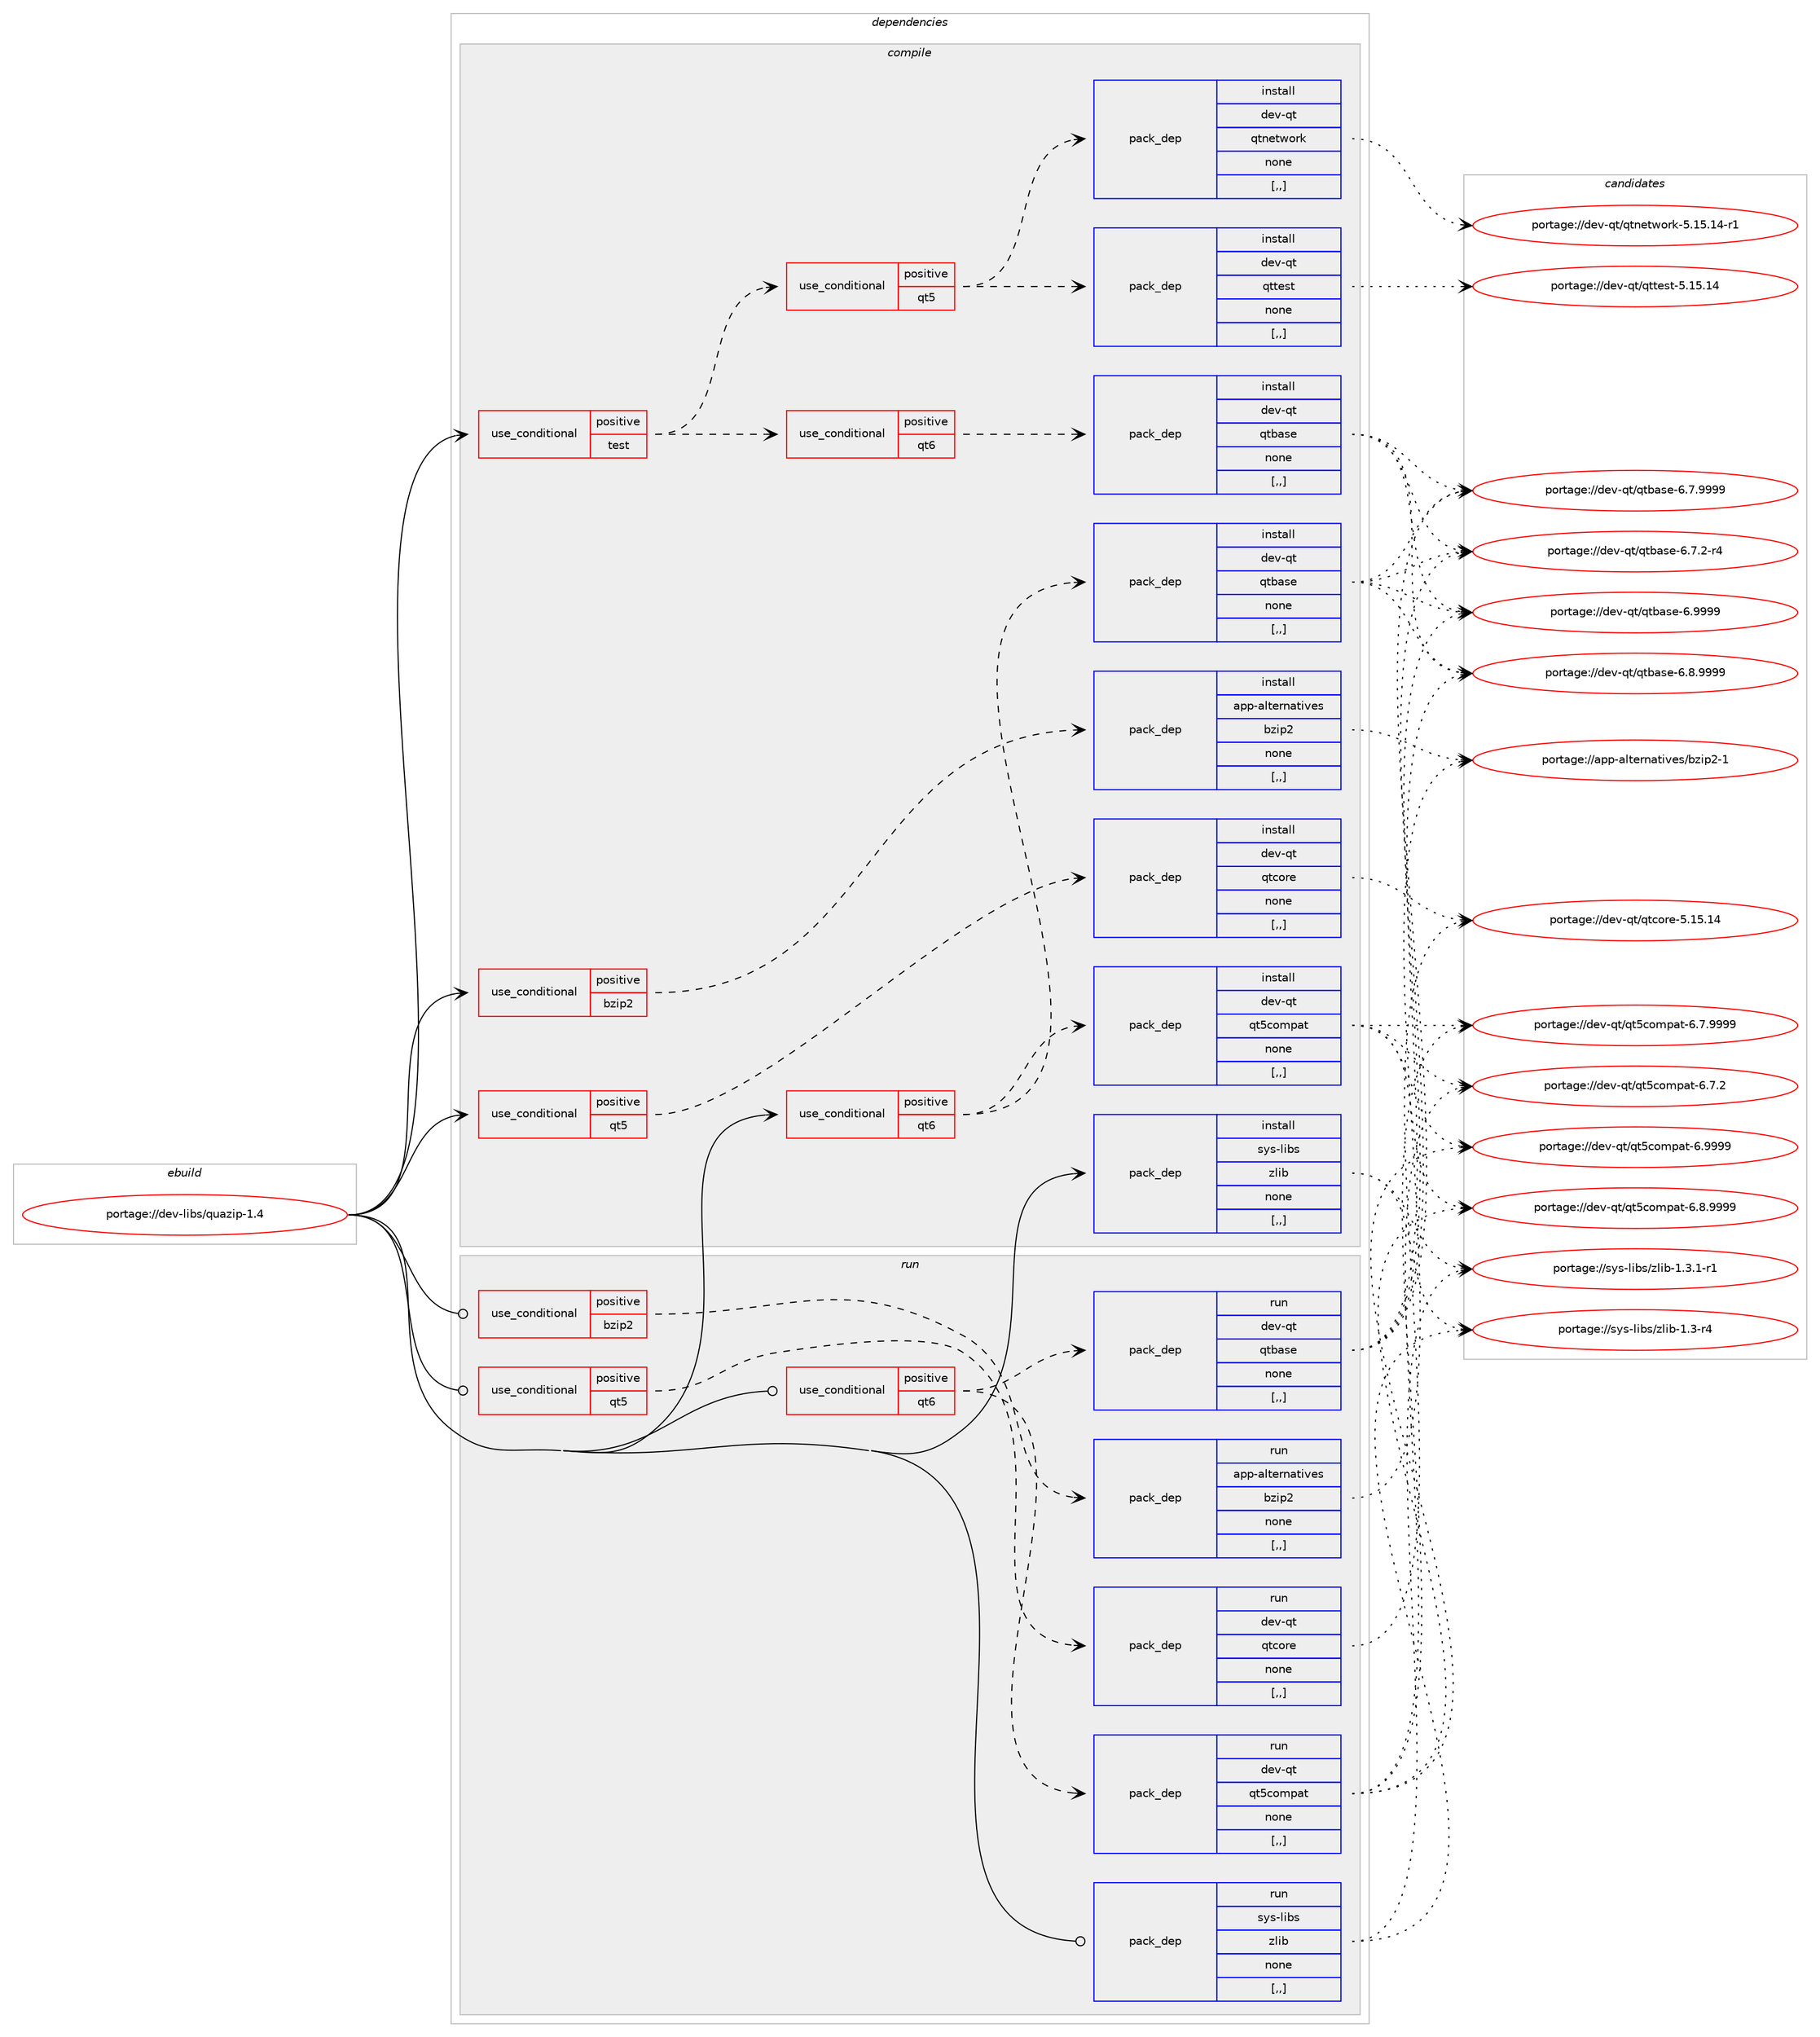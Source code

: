 digraph prolog {

# *************
# Graph options
# *************

newrank=true;
concentrate=true;
compound=true;
graph [rankdir=LR,fontname=Helvetica,fontsize=10,ranksep=1.5];#, ranksep=2.5, nodesep=0.2];
edge  [arrowhead=vee];
node  [fontname=Helvetica,fontsize=10];

# **********
# The ebuild
# **********

subgraph cluster_leftcol {
color=gray;
label=<<i>ebuild</i>>;
id [label="portage://dev-libs/quazip-1.4", color=red, width=4, href="../dev-libs/quazip-1.4.svg"];
}

# ****************
# The dependencies
# ****************

subgraph cluster_midcol {
color=gray;
label=<<i>dependencies</i>>;
subgraph cluster_compile {
fillcolor="#eeeeee";
style=filled;
label=<<i>compile</i>>;
subgraph cond158238 {
dependency607769 [label=<<TABLE BORDER="0" CELLBORDER="1" CELLSPACING="0" CELLPADDING="4"><TR><TD ROWSPAN="3" CELLPADDING="10">use_conditional</TD></TR><TR><TD>positive</TD></TR><TR><TD>bzip2</TD></TR></TABLE>>, shape=none, color=red];
subgraph pack444762 {
dependency607770 [label=<<TABLE BORDER="0" CELLBORDER="1" CELLSPACING="0" CELLPADDING="4" WIDTH="220"><TR><TD ROWSPAN="6" CELLPADDING="30">pack_dep</TD></TR><TR><TD WIDTH="110">install</TD></TR><TR><TD>app-alternatives</TD></TR><TR><TD>bzip2</TD></TR><TR><TD>none</TD></TR><TR><TD>[,,]</TD></TR></TABLE>>, shape=none, color=blue];
}
dependency607769:e -> dependency607770:w [weight=20,style="dashed",arrowhead="vee"];
}
id:e -> dependency607769:w [weight=20,style="solid",arrowhead="vee"];
subgraph cond158239 {
dependency607771 [label=<<TABLE BORDER="0" CELLBORDER="1" CELLSPACING="0" CELLPADDING="4"><TR><TD ROWSPAN="3" CELLPADDING="10">use_conditional</TD></TR><TR><TD>positive</TD></TR><TR><TD>qt5</TD></TR></TABLE>>, shape=none, color=red];
subgraph pack444763 {
dependency607772 [label=<<TABLE BORDER="0" CELLBORDER="1" CELLSPACING="0" CELLPADDING="4" WIDTH="220"><TR><TD ROWSPAN="6" CELLPADDING="30">pack_dep</TD></TR><TR><TD WIDTH="110">install</TD></TR><TR><TD>dev-qt</TD></TR><TR><TD>qtcore</TD></TR><TR><TD>none</TD></TR><TR><TD>[,,]</TD></TR></TABLE>>, shape=none, color=blue];
}
dependency607771:e -> dependency607772:w [weight=20,style="dashed",arrowhead="vee"];
}
id:e -> dependency607771:w [weight=20,style="solid",arrowhead="vee"];
subgraph cond158240 {
dependency607773 [label=<<TABLE BORDER="0" CELLBORDER="1" CELLSPACING="0" CELLPADDING="4"><TR><TD ROWSPAN="3" CELLPADDING="10">use_conditional</TD></TR><TR><TD>positive</TD></TR><TR><TD>qt6</TD></TR></TABLE>>, shape=none, color=red];
subgraph pack444764 {
dependency607774 [label=<<TABLE BORDER="0" CELLBORDER="1" CELLSPACING="0" CELLPADDING="4" WIDTH="220"><TR><TD ROWSPAN="6" CELLPADDING="30">pack_dep</TD></TR><TR><TD WIDTH="110">install</TD></TR><TR><TD>dev-qt</TD></TR><TR><TD>qtbase</TD></TR><TR><TD>none</TD></TR><TR><TD>[,,]</TD></TR></TABLE>>, shape=none, color=blue];
}
dependency607773:e -> dependency607774:w [weight=20,style="dashed",arrowhead="vee"];
subgraph pack444765 {
dependency607775 [label=<<TABLE BORDER="0" CELLBORDER="1" CELLSPACING="0" CELLPADDING="4" WIDTH="220"><TR><TD ROWSPAN="6" CELLPADDING="30">pack_dep</TD></TR><TR><TD WIDTH="110">install</TD></TR><TR><TD>dev-qt</TD></TR><TR><TD>qt5compat</TD></TR><TR><TD>none</TD></TR><TR><TD>[,,]</TD></TR></TABLE>>, shape=none, color=blue];
}
dependency607773:e -> dependency607775:w [weight=20,style="dashed",arrowhead="vee"];
}
id:e -> dependency607773:w [weight=20,style="solid",arrowhead="vee"];
subgraph cond158241 {
dependency607776 [label=<<TABLE BORDER="0" CELLBORDER="1" CELLSPACING="0" CELLPADDING="4"><TR><TD ROWSPAN="3" CELLPADDING="10">use_conditional</TD></TR><TR><TD>positive</TD></TR><TR><TD>test</TD></TR></TABLE>>, shape=none, color=red];
subgraph cond158242 {
dependency607777 [label=<<TABLE BORDER="0" CELLBORDER="1" CELLSPACING="0" CELLPADDING="4"><TR><TD ROWSPAN="3" CELLPADDING="10">use_conditional</TD></TR><TR><TD>positive</TD></TR><TR><TD>qt5</TD></TR></TABLE>>, shape=none, color=red];
subgraph pack444766 {
dependency607778 [label=<<TABLE BORDER="0" CELLBORDER="1" CELLSPACING="0" CELLPADDING="4" WIDTH="220"><TR><TD ROWSPAN="6" CELLPADDING="30">pack_dep</TD></TR><TR><TD WIDTH="110">install</TD></TR><TR><TD>dev-qt</TD></TR><TR><TD>qtnetwork</TD></TR><TR><TD>none</TD></TR><TR><TD>[,,]</TD></TR></TABLE>>, shape=none, color=blue];
}
dependency607777:e -> dependency607778:w [weight=20,style="dashed",arrowhead="vee"];
subgraph pack444767 {
dependency607779 [label=<<TABLE BORDER="0" CELLBORDER="1" CELLSPACING="0" CELLPADDING="4" WIDTH="220"><TR><TD ROWSPAN="6" CELLPADDING="30">pack_dep</TD></TR><TR><TD WIDTH="110">install</TD></TR><TR><TD>dev-qt</TD></TR><TR><TD>qttest</TD></TR><TR><TD>none</TD></TR><TR><TD>[,,]</TD></TR></TABLE>>, shape=none, color=blue];
}
dependency607777:e -> dependency607779:w [weight=20,style="dashed",arrowhead="vee"];
}
dependency607776:e -> dependency607777:w [weight=20,style="dashed",arrowhead="vee"];
subgraph cond158243 {
dependency607780 [label=<<TABLE BORDER="0" CELLBORDER="1" CELLSPACING="0" CELLPADDING="4"><TR><TD ROWSPAN="3" CELLPADDING="10">use_conditional</TD></TR><TR><TD>positive</TD></TR><TR><TD>qt6</TD></TR></TABLE>>, shape=none, color=red];
subgraph pack444768 {
dependency607781 [label=<<TABLE BORDER="0" CELLBORDER="1" CELLSPACING="0" CELLPADDING="4" WIDTH="220"><TR><TD ROWSPAN="6" CELLPADDING="30">pack_dep</TD></TR><TR><TD WIDTH="110">install</TD></TR><TR><TD>dev-qt</TD></TR><TR><TD>qtbase</TD></TR><TR><TD>none</TD></TR><TR><TD>[,,]</TD></TR></TABLE>>, shape=none, color=blue];
}
dependency607780:e -> dependency607781:w [weight=20,style="dashed",arrowhead="vee"];
}
dependency607776:e -> dependency607780:w [weight=20,style="dashed",arrowhead="vee"];
}
id:e -> dependency607776:w [weight=20,style="solid",arrowhead="vee"];
subgraph pack444769 {
dependency607782 [label=<<TABLE BORDER="0" CELLBORDER="1" CELLSPACING="0" CELLPADDING="4" WIDTH="220"><TR><TD ROWSPAN="6" CELLPADDING="30">pack_dep</TD></TR><TR><TD WIDTH="110">install</TD></TR><TR><TD>sys-libs</TD></TR><TR><TD>zlib</TD></TR><TR><TD>none</TD></TR><TR><TD>[,,]</TD></TR></TABLE>>, shape=none, color=blue];
}
id:e -> dependency607782:w [weight=20,style="solid",arrowhead="vee"];
}
subgraph cluster_compileandrun {
fillcolor="#eeeeee";
style=filled;
label=<<i>compile and run</i>>;
}
subgraph cluster_run {
fillcolor="#eeeeee";
style=filled;
label=<<i>run</i>>;
subgraph cond158244 {
dependency607783 [label=<<TABLE BORDER="0" CELLBORDER="1" CELLSPACING="0" CELLPADDING="4"><TR><TD ROWSPAN="3" CELLPADDING="10">use_conditional</TD></TR><TR><TD>positive</TD></TR><TR><TD>bzip2</TD></TR></TABLE>>, shape=none, color=red];
subgraph pack444770 {
dependency607784 [label=<<TABLE BORDER="0" CELLBORDER="1" CELLSPACING="0" CELLPADDING="4" WIDTH="220"><TR><TD ROWSPAN="6" CELLPADDING="30">pack_dep</TD></TR><TR><TD WIDTH="110">run</TD></TR><TR><TD>app-alternatives</TD></TR><TR><TD>bzip2</TD></TR><TR><TD>none</TD></TR><TR><TD>[,,]</TD></TR></TABLE>>, shape=none, color=blue];
}
dependency607783:e -> dependency607784:w [weight=20,style="dashed",arrowhead="vee"];
}
id:e -> dependency607783:w [weight=20,style="solid",arrowhead="odot"];
subgraph cond158245 {
dependency607785 [label=<<TABLE BORDER="0" CELLBORDER="1" CELLSPACING="0" CELLPADDING="4"><TR><TD ROWSPAN="3" CELLPADDING="10">use_conditional</TD></TR><TR><TD>positive</TD></TR><TR><TD>qt5</TD></TR></TABLE>>, shape=none, color=red];
subgraph pack444771 {
dependency607786 [label=<<TABLE BORDER="0" CELLBORDER="1" CELLSPACING="0" CELLPADDING="4" WIDTH="220"><TR><TD ROWSPAN="6" CELLPADDING="30">pack_dep</TD></TR><TR><TD WIDTH="110">run</TD></TR><TR><TD>dev-qt</TD></TR><TR><TD>qtcore</TD></TR><TR><TD>none</TD></TR><TR><TD>[,,]</TD></TR></TABLE>>, shape=none, color=blue];
}
dependency607785:e -> dependency607786:w [weight=20,style="dashed",arrowhead="vee"];
}
id:e -> dependency607785:w [weight=20,style="solid",arrowhead="odot"];
subgraph cond158246 {
dependency607787 [label=<<TABLE BORDER="0" CELLBORDER="1" CELLSPACING="0" CELLPADDING="4"><TR><TD ROWSPAN="3" CELLPADDING="10">use_conditional</TD></TR><TR><TD>positive</TD></TR><TR><TD>qt6</TD></TR></TABLE>>, shape=none, color=red];
subgraph pack444772 {
dependency607788 [label=<<TABLE BORDER="0" CELLBORDER="1" CELLSPACING="0" CELLPADDING="4" WIDTH="220"><TR><TD ROWSPAN="6" CELLPADDING="30">pack_dep</TD></TR><TR><TD WIDTH="110">run</TD></TR><TR><TD>dev-qt</TD></TR><TR><TD>qtbase</TD></TR><TR><TD>none</TD></TR><TR><TD>[,,]</TD></TR></TABLE>>, shape=none, color=blue];
}
dependency607787:e -> dependency607788:w [weight=20,style="dashed",arrowhead="vee"];
subgraph pack444773 {
dependency607789 [label=<<TABLE BORDER="0" CELLBORDER="1" CELLSPACING="0" CELLPADDING="4" WIDTH="220"><TR><TD ROWSPAN="6" CELLPADDING="30">pack_dep</TD></TR><TR><TD WIDTH="110">run</TD></TR><TR><TD>dev-qt</TD></TR><TR><TD>qt5compat</TD></TR><TR><TD>none</TD></TR><TR><TD>[,,]</TD></TR></TABLE>>, shape=none, color=blue];
}
dependency607787:e -> dependency607789:w [weight=20,style="dashed",arrowhead="vee"];
}
id:e -> dependency607787:w [weight=20,style="solid",arrowhead="odot"];
subgraph pack444774 {
dependency607790 [label=<<TABLE BORDER="0" CELLBORDER="1" CELLSPACING="0" CELLPADDING="4" WIDTH="220"><TR><TD ROWSPAN="6" CELLPADDING="30">pack_dep</TD></TR><TR><TD WIDTH="110">run</TD></TR><TR><TD>sys-libs</TD></TR><TR><TD>zlib</TD></TR><TR><TD>none</TD></TR><TR><TD>[,,]</TD></TR></TABLE>>, shape=none, color=blue];
}
id:e -> dependency607790:w [weight=20,style="solid",arrowhead="odot"];
}
}

# **************
# The candidates
# **************

subgraph cluster_choices {
rank=same;
color=gray;
label=<<i>candidates</i>>;

subgraph choice444762 {
color=black;
nodesep=1;
choice971121124597108116101114110971161051181011154798122105112504549 [label="portage://app-alternatives/bzip2-1", color=red, width=4,href="../app-alternatives/bzip2-1.svg"];
dependency607770:e -> choice971121124597108116101114110971161051181011154798122105112504549:w [style=dotted,weight="100"];
}
subgraph choice444763 {
color=black;
nodesep=1;
choice1001011184511311647113116991111141014553464953464952 [label="portage://dev-qt/qtcore-5.15.14", color=red, width=4,href="../dev-qt/qtcore-5.15.14.svg"];
dependency607772:e -> choice1001011184511311647113116991111141014553464953464952:w [style=dotted,weight="100"];
}
subgraph choice444764 {
color=black;
nodesep=1;
choice1001011184511311647113116989711510145544657575757 [label="portage://dev-qt/qtbase-6.9999", color=red, width=4,href="../dev-qt/qtbase-6.9999.svg"];
choice10010111845113116471131169897115101455446564657575757 [label="portage://dev-qt/qtbase-6.8.9999", color=red, width=4,href="../dev-qt/qtbase-6.8.9999.svg"];
choice10010111845113116471131169897115101455446554657575757 [label="portage://dev-qt/qtbase-6.7.9999", color=red, width=4,href="../dev-qt/qtbase-6.7.9999.svg"];
choice100101118451131164711311698971151014554465546504511452 [label="portage://dev-qt/qtbase-6.7.2-r4", color=red, width=4,href="../dev-qt/qtbase-6.7.2-r4.svg"];
dependency607774:e -> choice1001011184511311647113116989711510145544657575757:w [style=dotted,weight="100"];
dependency607774:e -> choice10010111845113116471131169897115101455446564657575757:w [style=dotted,weight="100"];
dependency607774:e -> choice10010111845113116471131169897115101455446554657575757:w [style=dotted,weight="100"];
dependency607774:e -> choice100101118451131164711311698971151014554465546504511452:w [style=dotted,weight="100"];
}
subgraph choice444765 {
color=black;
nodesep=1;
choice100101118451131164711311653991111091129711645544657575757 [label="portage://dev-qt/qt5compat-6.9999", color=red, width=4,href="../dev-qt/qt5compat-6.9999.svg"];
choice1001011184511311647113116539911110911297116455446564657575757 [label="portage://dev-qt/qt5compat-6.8.9999", color=red, width=4,href="../dev-qt/qt5compat-6.8.9999.svg"];
choice1001011184511311647113116539911110911297116455446554657575757 [label="portage://dev-qt/qt5compat-6.7.9999", color=red, width=4,href="../dev-qt/qt5compat-6.7.9999.svg"];
choice1001011184511311647113116539911110911297116455446554650 [label="portage://dev-qt/qt5compat-6.7.2", color=red, width=4,href="../dev-qt/qt5compat-6.7.2.svg"];
dependency607775:e -> choice100101118451131164711311653991111091129711645544657575757:w [style=dotted,weight="100"];
dependency607775:e -> choice1001011184511311647113116539911110911297116455446564657575757:w [style=dotted,weight="100"];
dependency607775:e -> choice1001011184511311647113116539911110911297116455446554657575757:w [style=dotted,weight="100"];
dependency607775:e -> choice1001011184511311647113116539911110911297116455446554650:w [style=dotted,weight="100"];
}
subgraph choice444766 {
color=black;
nodesep=1;
choice100101118451131164711311611010111611911111410745534649534649524511449 [label="portage://dev-qt/qtnetwork-5.15.14-r1", color=red, width=4,href="../dev-qt/qtnetwork-5.15.14-r1.svg"];
dependency607778:e -> choice100101118451131164711311611010111611911111410745534649534649524511449:w [style=dotted,weight="100"];
}
subgraph choice444767 {
color=black;
nodesep=1;
choice10010111845113116471131161161011151164553464953464952 [label="portage://dev-qt/qttest-5.15.14", color=red, width=4,href="../dev-qt/qttest-5.15.14.svg"];
dependency607779:e -> choice10010111845113116471131161161011151164553464953464952:w [style=dotted,weight="100"];
}
subgraph choice444768 {
color=black;
nodesep=1;
choice1001011184511311647113116989711510145544657575757 [label="portage://dev-qt/qtbase-6.9999", color=red, width=4,href="../dev-qt/qtbase-6.9999.svg"];
choice10010111845113116471131169897115101455446564657575757 [label="portage://dev-qt/qtbase-6.8.9999", color=red, width=4,href="../dev-qt/qtbase-6.8.9999.svg"];
choice10010111845113116471131169897115101455446554657575757 [label="portage://dev-qt/qtbase-6.7.9999", color=red, width=4,href="../dev-qt/qtbase-6.7.9999.svg"];
choice100101118451131164711311698971151014554465546504511452 [label="portage://dev-qt/qtbase-6.7.2-r4", color=red, width=4,href="../dev-qt/qtbase-6.7.2-r4.svg"];
dependency607781:e -> choice1001011184511311647113116989711510145544657575757:w [style=dotted,weight="100"];
dependency607781:e -> choice10010111845113116471131169897115101455446564657575757:w [style=dotted,weight="100"];
dependency607781:e -> choice10010111845113116471131169897115101455446554657575757:w [style=dotted,weight="100"];
dependency607781:e -> choice100101118451131164711311698971151014554465546504511452:w [style=dotted,weight="100"];
}
subgraph choice444769 {
color=black;
nodesep=1;
choice115121115451081059811547122108105984549465146494511449 [label="portage://sys-libs/zlib-1.3.1-r1", color=red, width=4,href="../sys-libs/zlib-1.3.1-r1.svg"];
choice11512111545108105981154712210810598454946514511452 [label="portage://sys-libs/zlib-1.3-r4", color=red, width=4,href="../sys-libs/zlib-1.3-r4.svg"];
dependency607782:e -> choice115121115451081059811547122108105984549465146494511449:w [style=dotted,weight="100"];
dependency607782:e -> choice11512111545108105981154712210810598454946514511452:w [style=dotted,weight="100"];
}
subgraph choice444770 {
color=black;
nodesep=1;
choice971121124597108116101114110971161051181011154798122105112504549 [label="portage://app-alternatives/bzip2-1", color=red, width=4,href="../app-alternatives/bzip2-1.svg"];
dependency607784:e -> choice971121124597108116101114110971161051181011154798122105112504549:w [style=dotted,weight="100"];
}
subgraph choice444771 {
color=black;
nodesep=1;
choice1001011184511311647113116991111141014553464953464952 [label="portage://dev-qt/qtcore-5.15.14", color=red, width=4,href="../dev-qt/qtcore-5.15.14.svg"];
dependency607786:e -> choice1001011184511311647113116991111141014553464953464952:w [style=dotted,weight="100"];
}
subgraph choice444772 {
color=black;
nodesep=1;
choice1001011184511311647113116989711510145544657575757 [label="portage://dev-qt/qtbase-6.9999", color=red, width=4,href="../dev-qt/qtbase-6.9999.svg"];
choice10010111845113116471131169897115101455446564657575757 [label="portage://dev-qt/qtbase-6.8.9999", color=red, width=4,href="../dev-qt/qtbase-6.8.9999.svg"];
choice10010111845113116471131169897115101455446554657575757 [label="portage://dev-qt/qtbase-6.7.9999", color=red, width=4,href="../dev-qt/qtbase-6.7.9999.svg"];
choice100101118451131164711311698971151014554465546504511452 [label="portage://dev-qt/qtbase-6.7.2-r4", color=red, width=4,href="../dev-qt/qtbase-6.7.2-r4.svg"];
dependency607788:e -> choice1001011184511311647113116989711510145544657575757:w [style=dotted,weight="100"];
dependency607788:e -> choice10010111845113116471131169897115101455446564657575757:w [style=dotted,weight="100"];
dependency607788:e -> choice10010111845113116471131169897115101455446554657575757:w [style=dotted,weight="100"];
dependency607788:e -> choice100101118451131164711311698971151014554465546504511452:w [style=dotted,weight="100"];
}
subgraph choice444773 {
color=black;
nodesep=1;
choice100101118451131164711311653991111091129711645544657575757 [label="portage://dev-qt/qt5compat-6.9999", color=red, width=4,href="../dev-qt/qt5compat-6.9999.svg"];
choice1001011184511311647113116539911110911297116455446564657575757 [label="portage://dev-qt/qt5compat-6.8.9999", color=red, width=4,href="../dev-qt/qt5compat-6.8.9999.svg"];
choice1001011184511311647113116539911110911297116455446554657575757 [label="portage://dev-qt/qt5compat-6.7.9999", color=red, width=4,href="../dev-qt/qt5compat-6.7.9999.svg"];
choice1001011184511311647113116539911110911297116455446554650 [label="portage://dev-qt/qt5compat-6.7.2", color=red, width=4,href="../dev-qt/qt5compat-6.7.2.svg"];
dependency607789:e -> choice100101118451131164711311653991111091129711645544657575757:w [style=dotted,weight="100"];
dependency607789:e -> choice1001011184511311647113116539911110911297116455446564657575757:w [style=dotted,weight="100"];
dependency607789:e -> choice1001011184511311647113116539911110911297116455446554657575757:w [style=dotted,weight="100"];
dependency607789:e -> choice1001011184511311647113116539911110911297116455446554650:w [style=dotted,weight="100"];
}
subgraph choice444774 {
color=black;
nodesep=1;
choice115121115451081059811547122108105984549465146494511449 [label="portage://sys-libs/zlib-1.3.1-r1", color=red, width=4,href="../sys-libs/zlib-1.3.1-r1.svg"];
choice11512111545108105981154712210810598454946514511452 [label="portage://sys-libs/zlib-1.3-r4", color=red, width=4,href="../sys-libs/zlib-1.3-r4.svg"];
dependency607790:e -> choice115121115451081059811547122108105984549465146494511449:w [style=dotted,weight="100"];
dependency607790:e -> choice11512111545108105981154712210810598454946514511452:w [style=dotted,weight="100"];
}
}

}
